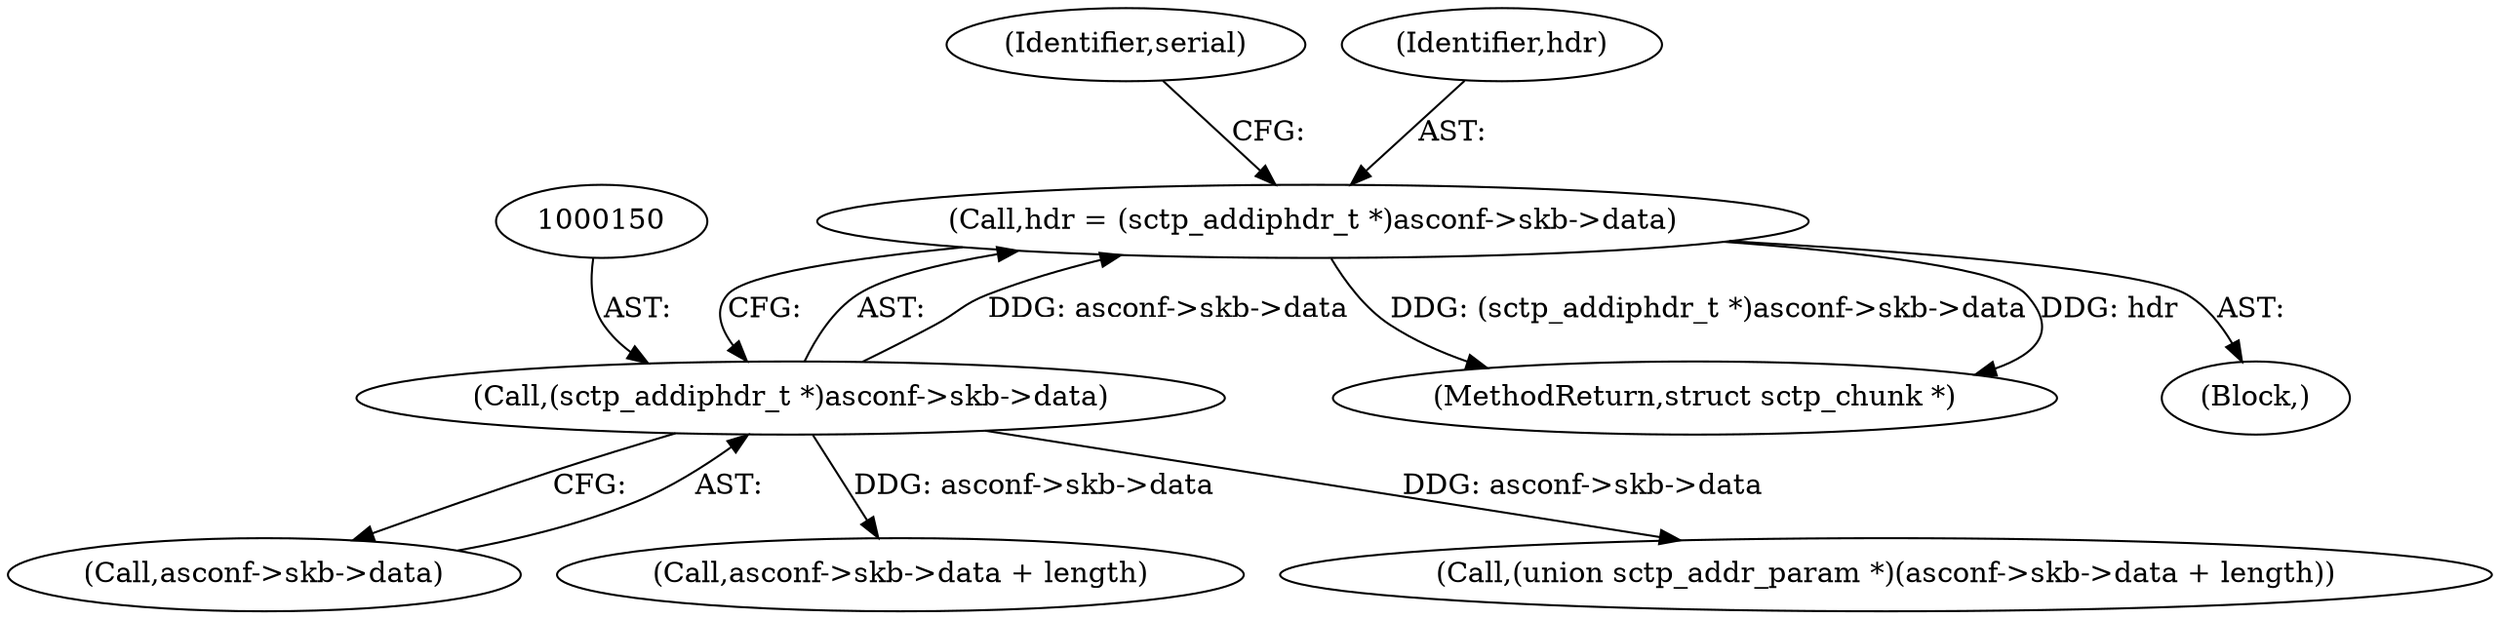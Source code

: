 digraph "0_linux_9de7922bc709eee2f609cd01d98aaedc4cf5ea74@pointer" {
"1000147" [label="(Call,hdr = (sctp_addiphdr_t *)asconf->skb->data)"];
"1000149" [label="(Call,(sctp_addiphdr_t *)asconf->skb->data)"];
"1000151" [label="(Call,asconf->skb->data)"];
"1000170" [label="(Call,asconf->skb->data + length)"];
"1000149" [label="(Call,(sctp_addiphdr_t *)asconf->skb->data)"];
"1000285" [label="(MethodReturn,struct sctp_chunk *)"];
"1000157" [label="(Identifier,serial)"];
"1000168" [label="(Call,(union sctp_addr_param *)(asconf->skb->data + length))"];
"1000148" [label="(Identifier,hdr)"];
"1000147" [label="(Call,hdr = (sctp_addiphdr_t *)asconf->skb->data)"];
"1000111" [label="(Block,)"];
"1000147" -> "1000111"  [label="AST: "];
"1000147" -> "1000149"  [label="CFG: "];
"1000148" -> "1000147"  [label="AST: "];
"1000149" -> "1000147"  [label="AST: "];
"1000157" -> "1000147"  [label="CFG: "];
"1000147" -> "1000285"  [label="DDG: (sctp_addiphdr_t *)asconf->skb->data"];
"1000147" -> "1000285"  [label="DDG: hdr"];
"1000149" -> "1000147"  [label="DDG: asconf->skb->data"];
"1000149" -> "1000151"  [label="CFG: "];
"1000150" -> "1000149"  [label="AST: "];
"1000151" -> "1000149"  [label="AST: "];
"1000149" -> "1000168"  [label="DDG: asconf->skb->data"];
"1000149" -> "1000170"  [label="DDG: asconf->skb->data"];
}
